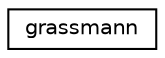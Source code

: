 digraph "Graphical Class Hierarchy"
{
  edge [fontname="Helvetica",fontsize="10",labelfontname="Helvetica",labelfontsize="10"];
  node [fontname="Helvetica",fontsize="10",shape=record];
  rankdir="LR";
  Node0 [label="grassmann",height=0.2,width=0.4,color="black", fillcolor="white", style="filled",URL="$df/d02/classgrassmann.html"];
}
